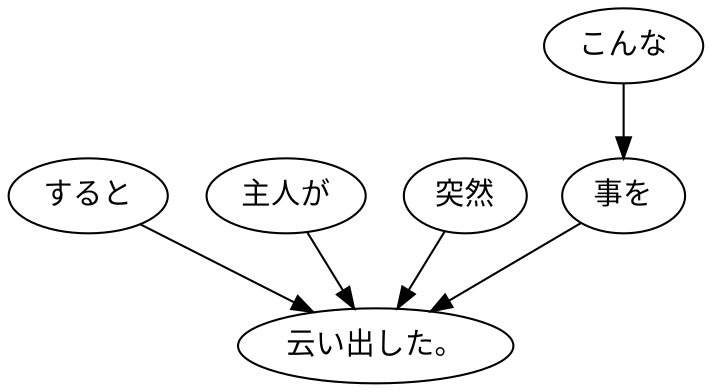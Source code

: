 digraph graph8863 {
	node0 [label="すると"];
	node1 [label="主人が"];
	node2 [label="突然"];
	node3 [label="こんな"];
	node4 [label="事を"];
	node5 [label="云い出した。"];
	node0 -> node5;
	node1 -> node5;
	node2 -> node5;
	node3 -> node4;
	node4 -> node5;
}
